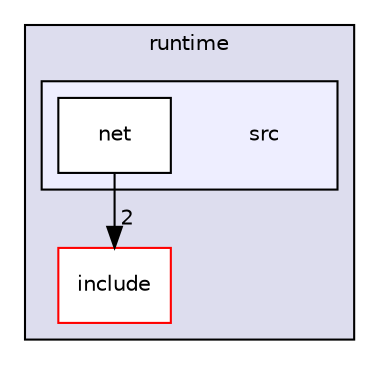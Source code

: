digraph "src" {
  compound=true
  node [ fontsize="10", fontname="Helvetica"];
  edge [ labelfontsize="10", labelfontname="Helvetica"];
  subgraph clusterdir_bacc0c93d90f14ec72dd74ece09979fb {
    graph [ bgcolor="#ddddee", pencolor="black", label="runtime" fontname="Helvetica", fontsize="10", URL="dir_bacc0c93d90f14ec72dd74ece09979fb.html"]
  dir_fe683765618cc35bc39882f5ccaddc26 [shape=box label="include" fillcolor="white" style="filled" color="red" URL="dir_fe683765618cc35bc39882f5ccaddc26.html"];
  subgraph clusterdir_ac4c8980b77a75cadf021cd32a071f9e {
    graph [ bgcolor="#eeeeff", pencolor="black", label="" URL="dir_ac4c8980b77a75cadf021cd32a071f9e.html"];
    dir_ac4c8980b77a75cadf021cd32a071f9e [shape=plaintext label="src"];
  dir_5be8ea2651148d9587a7ed5a21e3a3cc [shape=box label="net" fillcolor="white" style="filled" URL="dir_5be8ea2651148d9587a7ed5a21e3a3cc.html"];
  }
  }
  dir_5be8ea2651148d9587a7ed5a21e3a3cc->dir_fe683765618cc35bc39882f5ccaddc26 [headlabel="2", labeldistance=1.5 headhref="dir_000031_000020.html"];
}
